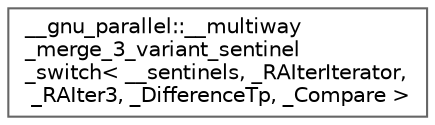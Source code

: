 digraph "Graphical Class Hierarchy"
{
 // LATEX_PDF_SIZE
  bgcolor="transparent";
  edge [fontname=Helvetica,fontsize=10,labelfontname=Helvetica,labelfontsize=10];
  node [fontname=Helvetica,fontsize=10,shape=box,height=0.2,width=0.4];
  rankdir="LR";
  Node0 [id="Node000000",label="__gnu_parallel::__multiway\l_merge_3_variant_sentinel\l_switch\< __sentinels, _RAIterIterator,\l _RAIter3, _DifferenceTp, _Compare \>",height=0.2,width=0.4,color="grey40", fillcolor="white", style="filled",URL="$struct____gnu__parallel_1_1____multiway__merge__3__variant__sentinel__switch.html",tooltip="Switch for 3-way merging with __sentinels turned off."];
}
